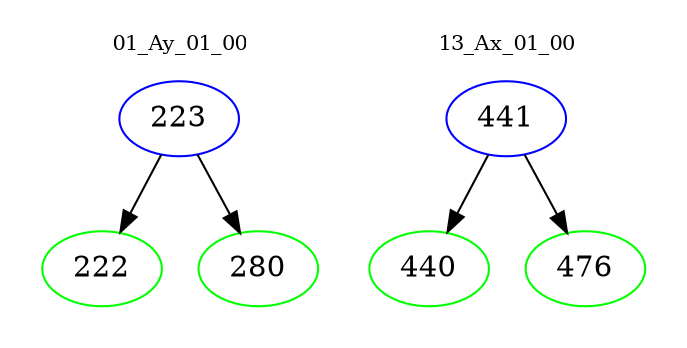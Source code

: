 digraph{
subgraph cluster_0 {
color = white
label = "01_Ay_01_00";
fontsize=10;
T0_223 [label="223", color="blue"]
T0_223 -> T0_222 [color="black"]
T0_222 [label="222", color="green"]
T0_223 -> T0_280 [color="black"]
T0_280 [label="280", color="green"]
}
subgraph cluster_1 {
color = white
label = "13_Ax_01_00";
fontsize=10;
T1_441 [label="441", color="blue"]
T1_441 -> T1_440 [color="black"]
T1_440 [label="440", color="green"]
T1_441 -> T1_476 [color="black"]
T1_476 [label="476", color="green"]
}
}
